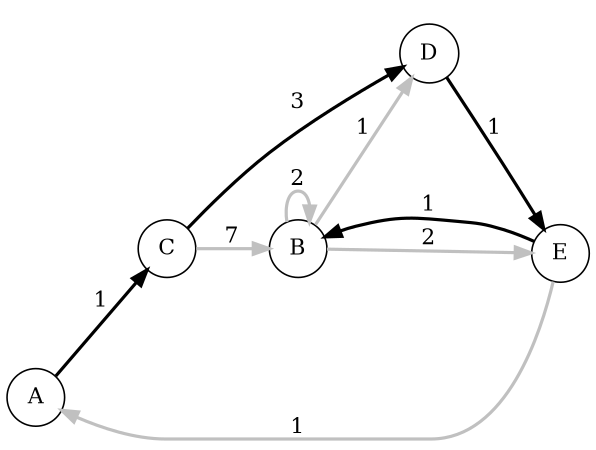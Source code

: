 digraph D {
  rankdir=LR
  size="4,3"
  ratio="fill"
  edge[style="bold"]
  node[shape="circle"]
A -> C[label="1", color="black"]B -> B[label="2", color="grey"]B -> D[label="1", color="grey"]B -> E[label="2", color="grey"]C -> B[label="7", color="grey"]C -> D[label="3", color="black"]D -> E[label="1", color="black"]E -> A[label="1", color="grey"]E -> B[label="1", color="black"]}